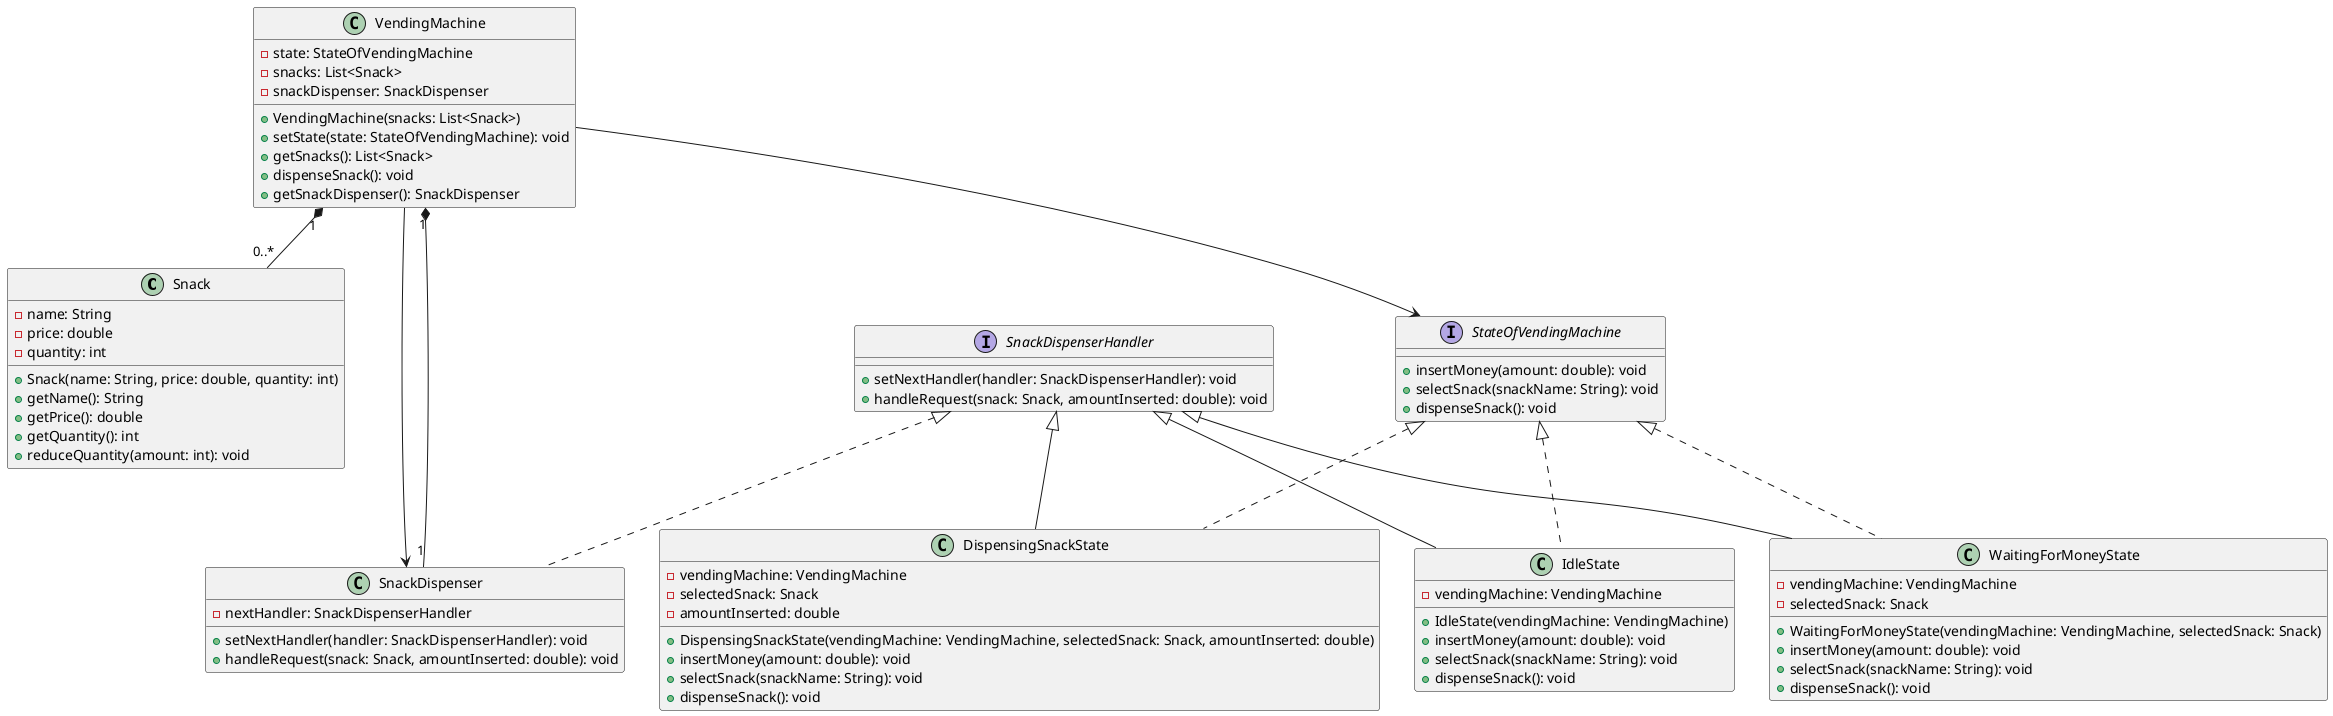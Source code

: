 @startuml A8

class Snack {
  -name: String
  -price: double
  -quantity: int
  +Snack(name: String, price: double, quantity: int)
  +getName(): String
  +getPrice(): double
  +getQuantity(): int
  +reduceQuantity(amount: int): void
}

interface StateOfVendingMachine {
  +insertMoney(amount: double): void
  +selectSnack(snackName: String): void
  +dispenseSnack(): void
}

interface SnackDispenserHandler {
  +setNextHandler(handler: SnackDispenserHandler): void
  +handleRequest(snack: Snack, amountInserted: double): void
}

class SnackDispenser {
  -nextHandler: SnackDispenserHandler
  +setNextHandler(handler: SnackDispenserHandler): void
  +handleRequest(snack: Snack, amountInserted: double): void
}

class VendingMachine {
  -state: StateOfVendingMachine
  -snacks: List<Snack>
  -snackDispenser: SnackDispenser
  +VendingMachine(snacks: List<Snack>)
  +setState(state: StateOfVendingMachine): void
  +getSnacks(): List<Snack>
  +dispenseSnack(): void
  +getSnackDispenser(): SnackDispenser
}

class IdleState {
  -vendingMachine: VendingMachine
  +IdleState(vendingMachine: VendingMachine)
  +insertMoney(amount: double): void
  +selectSnack(snackName: String): void
  +dispenseSnack(): void
}

class WaitingForMoneyState {
  -vendingMachine: VendingMachine
  -selectedSnack: Snack
  +WaitingForMoneyState(vendingMachine: VendingMachine, selectedSnack: Snack)
  +insertMoney(amount: double): void
  +selectSnack(snackName: String): void
  +dispenseSnack(): void
}

class DispensingSnackState {
  -vendingMachine: VendingMachine
  -selectedSnack: Snack
  -amountInserted: double
  +DispensingSnackState(vendingMachine: VendingMachine, selectedSnack: Snack, amountInserted: double)
  +insertMoney(amount: double): void
  +selectSnack(snackName: String): void
  +dispenseSnack(): void
}

VendingMachine --> StateOfVendingMachine
VendingMachine --> SnackDispenser
VendingMachine "1" *-- "0..*" Snack
VendingMachine "1" *-- "1" SnackDispenser

StateOfVendingMachine <|.. IdleState
StateOfVendingMachine <|.. WaitingForMoneyState
StateOfVendingMachine <|.. DispensingSnackState

SnackDispenserHandler <|.. SnackDispenser
SnackDispenserHandler <|-- IdleState
SnackDispenserHandler <|-- WaitingForMoneyState
SnackDispenserHandler <|-- DispensingSnackState

@enduml
